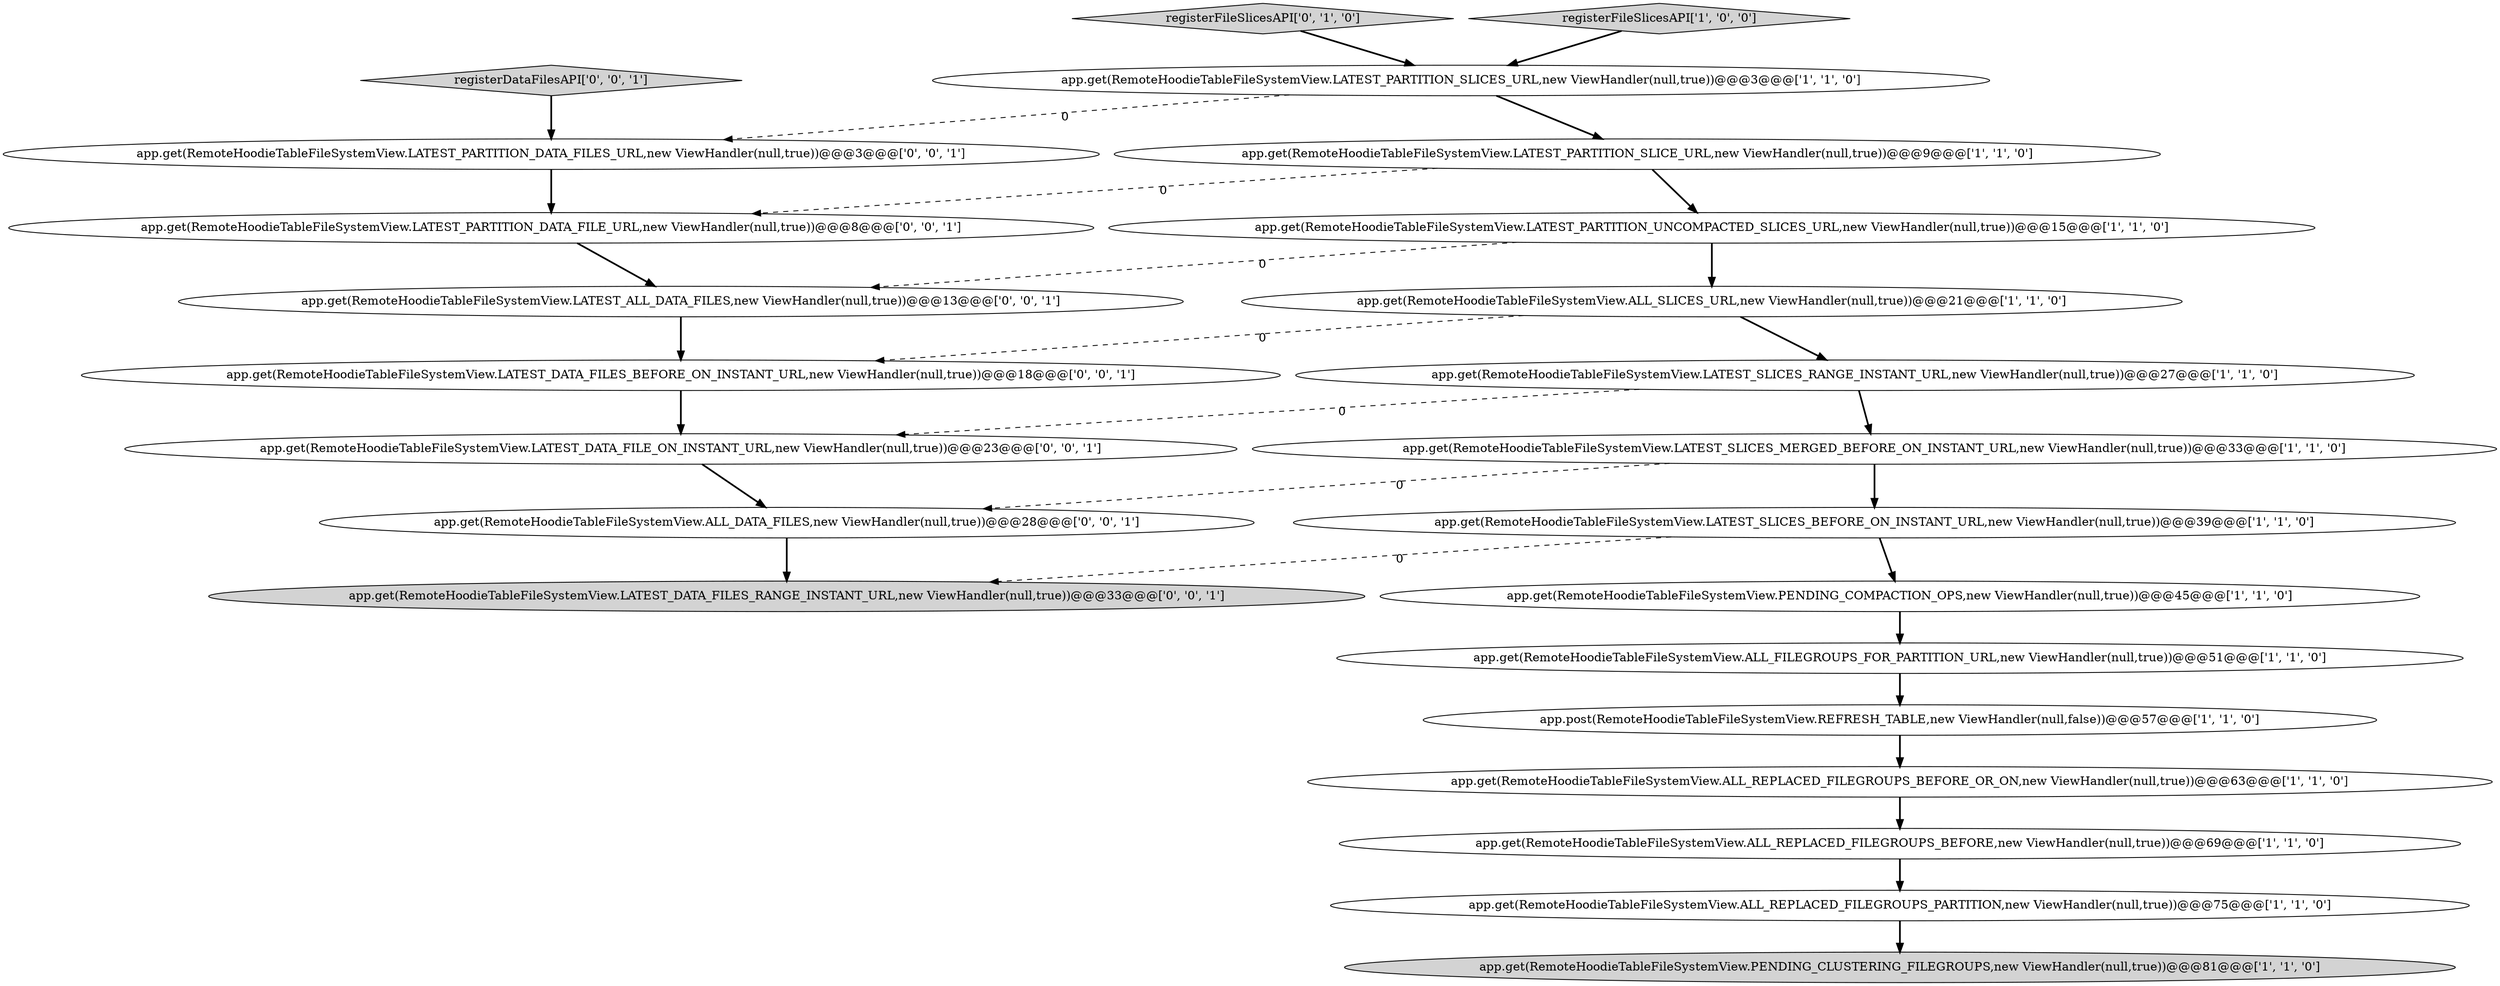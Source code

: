 digraph {
3 [style = filled, label = "app.get(RemoteHoodieTableFileSystemView.LATEST_SLICES_MERGED_BEFORE_ON_INSTANT_URL,new ViewHandler(null,true))@@@33@@@['1', '1', '0']", fillcolor = white, shape = ellipse image = "AAA0AAABBB1BBB"];
11 [style = filled, label = "app.get(RemoteHoodieTableFileSystemView.ALL_REPLACED_FILEGROUPS_BEFORE_OR_ON,new ViewHandler(null,true))@@@63@@@['1', '1', '0']", fillcolor = white, shape = ellipse image = "AAA0AAABBB1BBB"];
6 [style = filled, label = "app.get(RemoteHoodieTableFileSystemView.ALL_SLICES_URL,new ViewHandler(null,true))@@@21@@@['1', '1', '0']", fillcolor = white, shape = ellipse image = "AAA0AAABBB1BBB"];
12 [style = filled, label = "app.get(RemoteHoodieTableFileSystemView.ALL_REPLACED_FILEGROUPS_BEFORE,new ViewHandler(null,true))@@@69@@@['1', '1', '0']", fillcolor = white, shape = ellipse image = "AAA0AAABBB1BBB"];
7 [style = filled, label = "app.get(RemoteHoodieTableFileSystemView.LATEST_PARTITION_UNCOMPACTED_SLICES_URL,new ViewHandler(null,true))@@@15@@@['1', '1', '0']", fillcolor = white, shape = ellipse image = "AAA0AAABBB1BBB"];
2 [style = filled, label = "app.get(RemoteHoodieTableFileSystemView.LATEST_PARTITION_SLICE_URL,new ViewHandler(null,true))@@@9@@@['1', '1', '0']", fillcolor = white, shape = ellipse image = "AAA0AAABBB1BBB"];
5 [style = filled, label = "app.get(RemoteHoodieTableFileSystemView.LATEST_SLICES_BEFORE_ON_INSTANT_URL,new ViewHandler(null,true))@@@39@@@['1', '1', '0']", fillcolor = white, shape = ellipse image = "AAA0AAABBB1BBB"];
8 [style = filled, label = "app.get(RemoteHoodieTableFileSystemView.PENDING_COMPACTION_OPS,new ViewHandler(null,true))@@@45@@@['1', '1', '0']", fillcolor = white, shape = ellipse image = "AAA0AAABBB1BBB"];
10 [style = filled, label = "app.post(RemoteHoodieTableFileSystemView.REFRESH_TABLE,new ViewHandler(null,false))@@@57@@@['1', '1', '0']", fillcolor = white, shape = ellipse image = "AAA0AAABBB1BBB"];
20 [style = filled, label = "app.get(RemoteHoodieTableFileSystemView.LATEST_DATA_FILES_BEFORE_ON_INSTANT_URL,new ViewHandler(null,true))@@@18@@@['0', '0', '1']", fillcolor = white, shape = ellipse image = "AAA0AAABBB3BBB"];
15 [style = filled, label = "registerFileSlicesAPI['0', '1', '0']", fillcolor = lightgray, shape = diamond image = "AAA0AAABBB2BBB"];
17 [style = filled, label = "app.get(RemoteHoodieTableFileSystemView.ALL_DATA_FILES,new ViewHandler(null,true))@@@28@@@['0', '0', '1']", fillcolor = white, shape = ellipse image = "AAA0AAABBB3BBB"];
9 [style = filled, label = "app.get(RemoteHoodieTableFileSystemView.PENDING_CLUSTERING_FILEGROUPS,new ViewHandler(null,true))@@@81@@@['1', '1', '0']", fillcolor = lightgray, shape = ellipse image = "AAA0AAABBB1BBB"];
18 [style = filled, label = "app.get(RemoteHoodieTableFileSystemView.LATEST_PARTITION_DATA_FILES_URL,new ViewHandler(null,true))@@@3@@@['0', '0', '1']", fillcolor = white, shape = ellipse image = "AAA0AAABBB3BBB"];
21 [style = filled, label = "app.get(RemoteHoodieTableFileSystemView.LATEST_PARTITION_DATA_FILE_URL,new ViewHandler(null,true))@@@8@@@['0', '0', '1']", fillcolor = white, shape = ellipse image = "AAA0AAABBB3BBB"];
19 [style = filled, label = "app.get(RemoteHoodieTableFileSystemView.LATEST_DATA_FILES_RANGE_INSTANT_URL,new ViewHandler(null,true))@@@33@@@['0', '0', '1']", fillcolor = lightgray, shape = ellipse image = "AAA0AAABBB3BBB"];
16 [style = filled, label = "registerDataFilesAPI['0', '0', '1']", fillcolor = lightgray, shape = diamond image = "AAA0AAABBB3BBB"];
1 [style = filled, label = "app.get(RemoteHoodieTableFileSystemView.ALL_REPLACED_FILEGROUPS_PARTITION,new ViewHandler(null,true))@@@75@@@['1', '1', '0']", fillcolor = white, shape = ellipse image = "AAA0AAABBB1BBB"];
13 [style = filled, label = "app.get(RemoteHoodieTableFileSystemView.LATEST_PARTITION_SLICES_URL,new ViewHandler(null,true))@@@3@@@['1', '1', '0']", fillcolor = white, shape = ellipse image = "AAA0AAABBB1BBB"];
22 [style = filled, label = "app.get(RemoteHoodieTableFileSystemView.LATEST_DATA_FILE_ON_INSTANT_URL,new ViewHandler(null,true))@@@23@@@['0', '0', '1']", fillcolor = white, shape = ellipse image = "AAA0AAABBB3BBB"];
4 [style = filled, label = "registerFileSlicesAPI['1', '0', '0']", fillcolor = lightgray, shape = diamond image = "AAA0AAABBB1BBB"];
14 [style = filled, label = "app.get(RemoteHoodieTableFileSystemView.ALL_FILEGROUPS_FOR_PARTITION_URL,new ViewHandler(null,true))@@@51@@@['1', '1', '0']", fillcolor = white, shape = ellipse image = "AAA0AAABBB1BBB"];
0 [style = filled, label = "app.get(RemoteHoodieTableFileSystemView.LATEST_SLICES_RANGE_INSTANT_URL,new ViewHandler(null,true))@@@27@@@['1', '1', '0']", fillcolor = white, shape = ellipse image = "AAA0AAABBB1BBB"];
23 [style = filled, label = "app.get(RemoteHoodieTableFileSystemView.LATEST_ALL_DATA_FILES,new ViewHandler(null,true))@@@13@@@['0', '0', '1']", fillcolor = white, shape = ellipse image = "AAA0AAABBB3BBB"];
8->14 [style = bold, label=""];
13->18 [style = dashed, label="0"];
3->17 [style = dashed, label="0"];
5->8 [style = bold, label=""];
11->12 [style = bold, label=""];
1->9 [style = bold, label=""];
6->20 [style = dashed, label="0"];
2->7 [style = bold, label=""];
16->18 [style = bold, label=""];
17->19 [style = bold, label=""];
6->0 [style = bold, label=""];
20->22 [style = bold, label=""];
7->6 [style = bold, label=""];
12->1 [style = bold, label=""];
10->11 [style = bold, label=""];
0->3 [style = bold, label=""];
5->19 [style = dashed, label="0"];
22->17 [style = bold, label=""];
3->5 [style = bold, label=""];
7->23 [style = dashed, label="0"];
23->20 [style = bold, label=""];
15->13 [style = bold, label=""];
18->21 [style = bold, label=""];
2->21 [style = dashed, label="0"];
4->13 [style = bold, label=""];
13->2 [style = bold, label=""];
14->10 [style = bold, label=""];
21->23 [style = bold, label=""];
0->22 [style = dashed, label="0"];
}

